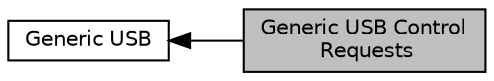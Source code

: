 digraph "Generic USB Control Requests"
{
  edge [fontname="Helvetica",fontsize="10",labelfontname="Helvetica",labelfontsize="10"];
  node [fontname="Helvetica",fontsize="10",shape=record];
  rankdir=LR;
  Node0 [label="Generic USB Control\l Requests",height=0.2,width=0.4,color="black", fillcolor="grey75", style="filled", fontcolor="black"];
  Node1 [label="Generic USB",height=0.2,width=0.4,color="black", fillcolor="white", style="filled",URL="$group__USB.html",tooltip="Libraries for Generic USB. "];
  Node1->Node0 [shape=plaintext, dir="back", style="solid"];
}
